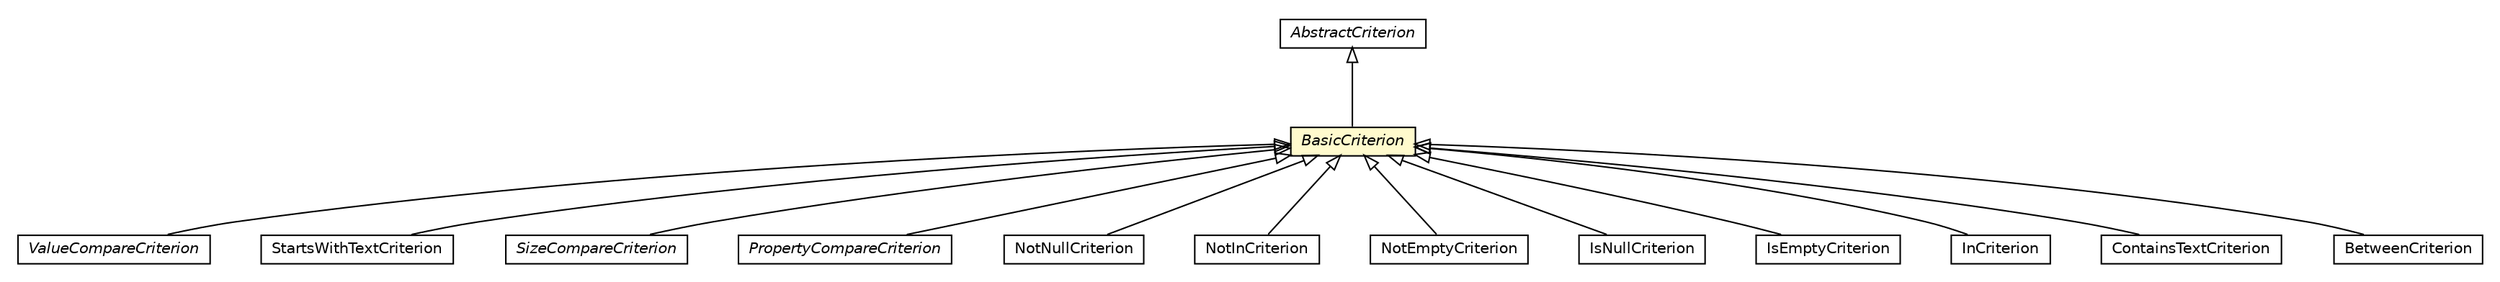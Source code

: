 #!/usr/local/bin/dot
#
# Class diagram 
# Generated by UMLGraph version R5_6_6-8-g8d7759 (http://www.umlgraph.org/)
#

digraph G {
	edge [fontname="Helvetica",fontsize=10,labelfontname="Helvetica",labelfontsize=10];
	node [fontname="Helvetica",fontsize=10,shape=plaintext];
	nodesep=0.25;
	ranksep=0.5;
	// org.dayatang.domain.internal.ValueCompareCriterion
	c1011 [label=<<table title="org.dayatang.domain.internal.ValueCompareCriterion" border="0" cellborder="1" cellspacing="0" cellpadding="2" port="p" href="./ValueCompareCriterion.html">
		<tr><td><table border="0" cellspacing="0" cellpadding="1">
<tr><td align="center" balign="center"><font face="Helvetica-Oblique"> ValueCompareCriterion </font></td></tr>
		</table></td></tr>
		</table>>, URL="./ValueCompareCriterion.html", fontname="Helvetica", fontcolor="black", fontsize=10.0];
	// org.dayatang.domain.internal.StartsWithTextCriterion
	c1012 [label=<<table title="org.dayatang.domain.internal.StartsWithTextCriterion" border="0" cellborder="1" cellspacing="0" cellpadding="2" port="p" href="./StartsWithTextCriterion.html">
		<tr><td><table border="0" cellspacing="0" cellpadding="1">
<tr><td align="center" balign="center"> StartsWithTextCriterion </td></tr>
		</table></td></tr>
		</table>>, URL="./StartsWithTextCriterion.html", fontname="Helvetica", fontcolor="black", fontsize=10.0];
	// org.dayatang.domain.internal.SizeCompareCriterion
	c1019 [label=<<table title="org.dayatang.domain.internal.SizeCompareCriterion" border="0" cellborder="1" cellspacing="0" cellpadding="2" port="p" href="./SizeCompareCriterion.html">
		<tr><td><table border="0" cellspacing="0" cellpadding="1">
<tr><td align="center" balign="center"><font face="Helvetica-Oblique"> SizeCompareCriterion </font></td></tr>
		</table></td></tr>
		</table>>, URL="./SizeCompareCriterion.html", fontname="Helvetica", fontcolor="black", fontsize=10.0];
	// org.dayatang.domain.internal.PropertyCompareCriterion
	c1020 [label=<<table title="org.dayatang.domain.internal.PropertyCompareCriterion" border="0" cellborder="1" cellspacing="0" cellpadding="2" port="p" href="./PropertyCompareCriterion.html">
		<tr><td><table border="0" cellspacing="0" cellpadding="1">
<tr><td align="center" balign="center"><font face="Helvetica-Oblique"> PropertyCompareCriterion </font></td></tr>
		</table></td></tr>
		</table>>, URL="./PropertyCompareCriterion.html", fontname="Helvetica", fontcolor="black", fontsize=10.0];
	// org.dayatang.domain.internal.NotNullCriterion
	c1022 [label=<<table title="org.dayatang.domain.internal.NotNullCriterion" border="0" cellborder="1" cellspacing="0" cellpadding="2" port="p" href="./NotNullCriterion.html">
		<tr><td><table border="0" cellspacing="0" cellpadding="1">
<tr><td align="center" balign="center"> NotNullCriterion </td></tr>
		</table></td></tr>
		</table>>, URL="./NotNullCriterion.html", fontname="Helvetica", fontcolor="black", fontsize=10.0];
	// org.dayatang.domain.internal.NotInCriterion
	c1023 [label=<<table title="org.dayatang.domain.internal.NotInCriterion" border="0" cellborder="1" cellspacing="0" cellpadding="2" port="p" href="./NotInCriterion.html">
		<tr><td><table border="0" cellspacing="0" cellpadding="1">
<tr><td align="center" balign="center"> NotInCriterion </td></tr>
		</table></td></tr>
		</table>>, URL="./NotInCriterion.html", fontname="Helvetica", fontcolor="black", fontsize=10.0];
	// org.dayatang.domain.internal.NotEmptyCriterion
	c1026 [label=<<table title="org.dayatang.domain.internal.NotEmptyCriterion" border="0" cellborder="1" cellspacing="0" cellpadding="2" port="p" href="./NotEmptyCriterion.html">
		<tr><td><table border="0" cellspacing="0" cellpadding="1">
<tr><td align="center" balign="center"> NotEmptyCriterion </td></tr>
		</table></td></tr>
		</table>>, URL="./NotEmptyCriterion.html", fontname="Helvetica", fontcolor="black", fontsize=10.0];
	// org.dayatang.domain.internal.IsNullCriterion
	c1032 [label=<<table title="org.dayatang.domain.internal.IsNullCriterion" border="0" cellborder="1" cellspacing="0" cellpadding="2" port="p" href="./IsNullCriterion.html">
		<tr><td><table border="0" cellspacing="0" cellpadding="1">
<tr><td align="center" balign="center"> IsNullCriterion </td></tr>
		</table></td></tr>
		</table>>, URL="./IsNullCriterion.html", fontname="Helvetica", fontcolor="black", fontsize=10.0];
	// org.dayatang.domain.internal.IsEmptyCriterion
	c1033 [label=<<table title="org.dayatang.domain.internal.IsEmptyCriterion" border="0" cellborder="1" cellspacing="0" cellpadding="2" port="p" href="./IsEmptyCriterion.html">
		<tr><td><table border="0" cellspacing="0" cellpadding="1">
<tr><td align="center" balign="center"> IsEmptyCriterion </td></tr>
		</table></td></tr>
		</table>>, URL="./IsEmptyCriterion.html", fontname="Helvetica", fontcolor="black", fontsize=10.0];
	// org.dayatang.domain.internal.InCriterion
	c1034 [label=<<table title="org.dayatang.domain.internal.InCriterion" border="0" cellborder="1" cellspacing="0" cellpadding="2" port="p" href="./InCriterion.html">
		<tr><td><table border="0" cellspacing="0" cellpadding="1">
<tr><td align="center" balign="center"> InCriterion </td></tr>
		</table></td></tr>
		</table>>, URL="./InCriterion.html", fontname="Helvetica", fontcolor="black", fontsize=10.0];
	// org.dayatang.domain.internal.ContainsTextCriterion
	c1043 [label=<<table title="org.dayatang.domain.internal.ContainsTextCriterion" border="0" cellborder="1" cellspacing="0" cellpadding="2" port="p" href="./ContainsTextCriterion.html">
		<tr><td><table border="0" cellspacing="0" cellpadding="1">
<tr><td align="center" balign="center"> ContainsTextCriterion </td></tr>
		</table></td></tr>
		</table>>, URL="./ContainsTextCriterion.html", fontname="Helvetica", fontcolor="black", fontsize=10.0];
	// org.dayatang.domain.internal.BetweenCriterion
	c1044 [label=<<table title="org.dayatang.domain.internal.BetweenCriterion" border="0" cellborder="1" cellspacing="0" cellpadding="2" port="p" href="./BetweenCriterion.html">
		<tr><td><table border="0" cellspacing="0" cellpadding="1">
<tr><td align="center" balign="center"> BetweenCriterion </td></tr>
		</table></td></tr>
		</table>>, URL="./BetweenCriterion.html", fontname="Helvetica", fontcolor="black", fontsize=10.0];
	// org.dayatang.domain.internal.BasicCriterion
	c1045 [label=<<table title="org.dayatang.domain.internal.BasicCriterion" border="0" cellborder="1" cellspacing="0" cellpadding="2" port="p" bgcolor="lemonChiffon" href="./BasicCriterion.html">
		<tr><td><table border="0" cellspacing="0" cellpadding="1">
<tr><td align="center" balign="center"><font face="Helvetica-Oblique"> BasicCriterion </font></td></tr>
		</table></td></tr>
		</table>>, URL="./BasicCriterion.html", fontname="Helvetica", fontcolor="black", fontsize=10.0];
	// org.dayatang.domain.internal.AbstractCriterion
	c1047 [label=<<table title="org.dayatang.domain.internal.AbstractCriterion" border="0" cellborder="1" cellspacing="0" cellpadding="2" port="p" href="./AbstractCriterion.html">
		<tr><td><table border="0" cellspacing="0" cellpadding="1">
<tr><td align="center" balign="center"><font face="Helvetica-Oblique"> AbstractCriterion </font></td></tr>
		</table></td></tr>
		</table>>, URL="./AbstractCriterion.html", fontname="Helvetica", fontcolor="black", fontsize=10.0];
	//org.dayatang.domain.internal.ValueCompareCriterion extends org.dayatang.domain.internal.BasicCriterion
	c1045:p -> c1011:p [dir=back,arrowtail=empty];
	//org.dayatang.domain.internal.StartsWithTextCriterion extends org.dayatang.domain.internal.BasicCriterion
	c1045:p -> c1012:p [dir=back,arrowtail=empty];
	//org.dayatang.domain.internal.SizeCompareCriterion extends org.dayatang.domain.internal.BasicCriterion
	c1045:p -> c1019:p [dir=back,arrowtail=empty];
	//org.dayatang.domain.internal.PropertyCompareCriterion extends org.dayatang.domain.internal.BasicCriterion
	c1045:p -> c1020:p [dir=back,arrowtail=empty];
	//org.dayatang.domain.internal.NotNullCriterion extends org.dayatang.domain.internal.BasicCriterion
	c1045:p -> c1022:p [dir=back,arrowtail=empty];
	//org.dayatang.domain.internal.NotInCriterion extends org.dayatang.domain.internal.BasicCriterion
	c1045:p -> c1023:p [dir=back,arrowtail=empty];
	//org.dayatang.domain.internal.NotEmptyCriterion extends org.dayatang.domain.internal.BasicCriterion
	c1045:p -> c1026:p [dir=back,arrowtail=empty];
	//org.dayatang.domain.internal.IsNullCriterion extends org.dayatang.domain.internal.BasicCriterion
	c1045:p -> c1032:p [dir=back,arrowtail=empty];
	//org.dayatang.domain.internal.IsEmptyCriterion extends org.dayatang.domain.internal.BasicCriterion
	c1045:p -> c1033:p [dir=back,arrowtail=empty];
	//org.dayatang.domain.internal.InCriterion extends org.dayatang.domain.internal.BasicCriterion
	c1045:p -> c1034:p [dir=back,arrowtail=empty];
	//org.dayatang.domain.internal.ContainsTextCriterion extends org.dayatang.domain.internal.BasicCriterion
	c1045:p -> c1043:p [dir=back,arrowtail=empty];
	//org.dayatang.domain.internal.BetweenCriterion extends org.dayatang.domain.internal.BasicCriterion
	c1045:p -> c1044:p [dir=back,arrowtail=empty];
	//org.dayatang.domain.internal.BasicCriterion extends org.dayatang.domain.internal.AbstractCriterion
	c1047:p -> c1045:p [dir=back,arrowtail=empty];
}

